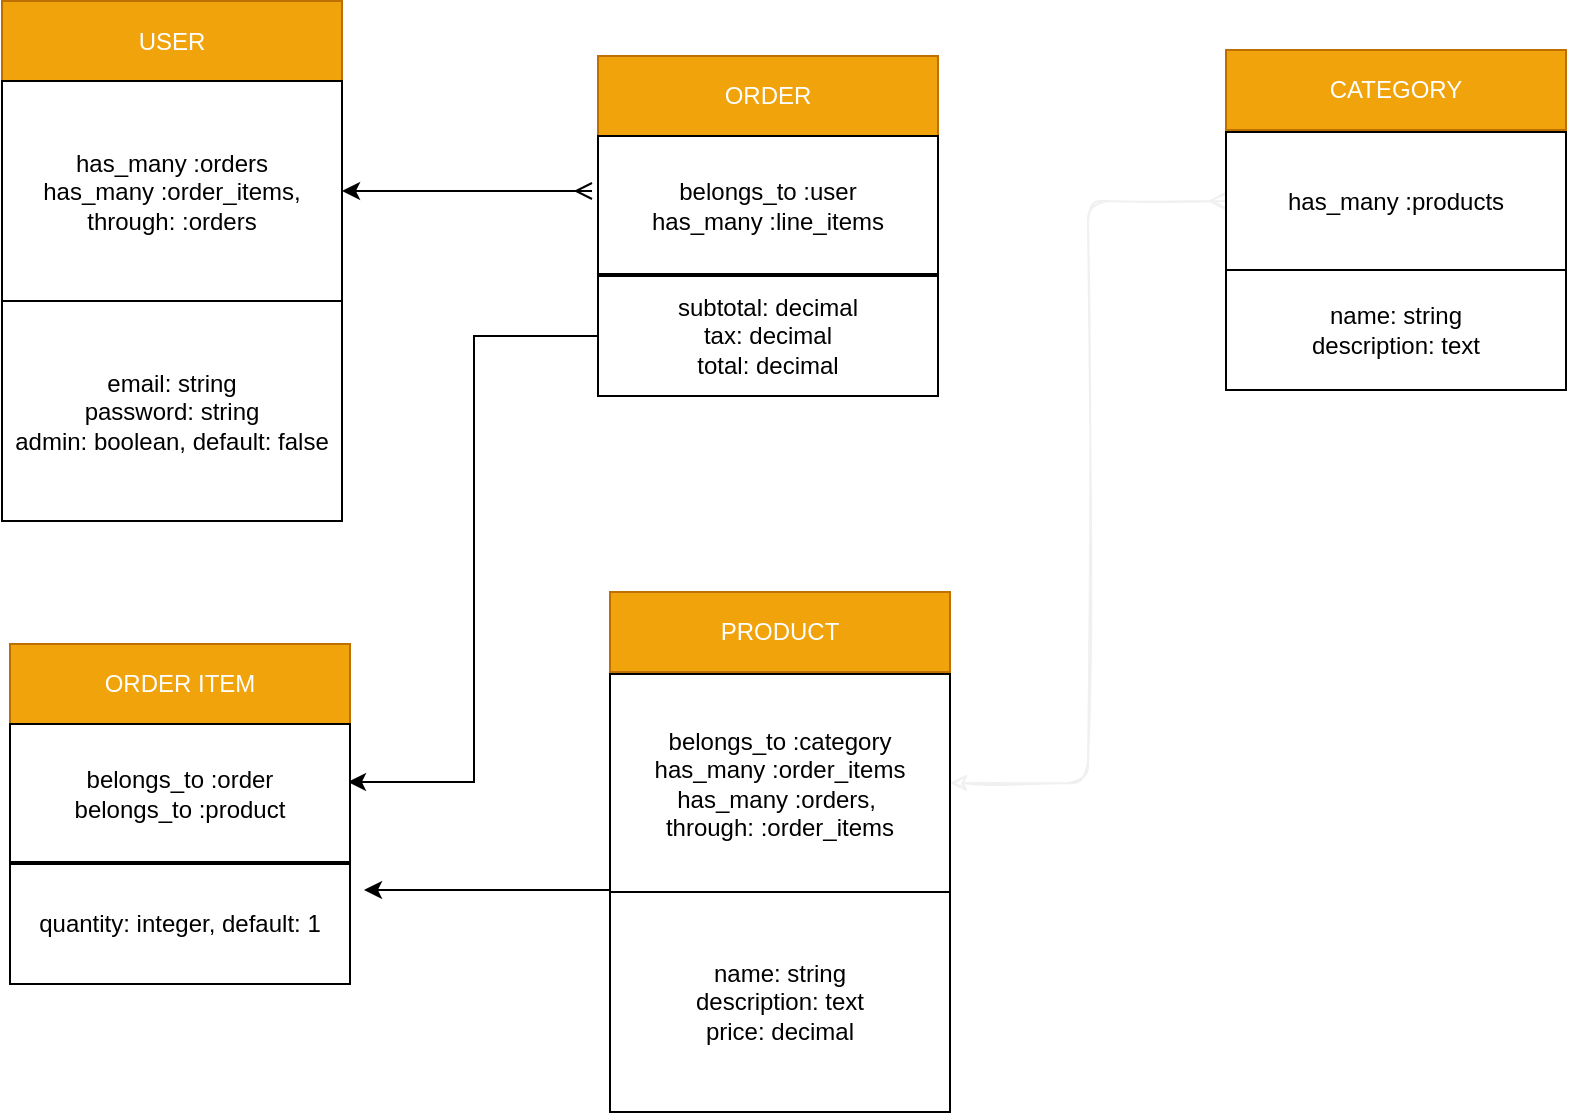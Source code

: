 <mxfile>
    <diagram id="GgGyAQL7Tlq910u7JSnT" name="Page-1">
        <mxGraphModel dx="523" dy="325" grid="0" gridSize="9" guides="1" tooltips="1" connect="1" arrows="1" fold="1" page="1" pageScale="1" pageWidth="850" pageHeight="1100" math="0" shadow="0">
            <root>
                <mxCell id="0"/>
                <mxCell id="1" parent="0"/>
                <mxCell id="42" value="USER" style="whiteSpace=wrap;html=1;rounded=0;fillColor=#f0a30a;strokeColor=#BD7000;fontColor=#ffffff;" parent="1" vertex="1">
                    <mxGeometry x="36" y="55.5" width="170" height="40" as="geometry"/>
                </mxCell>
                <mxCell id="100" style="edgeStyle=orthogonalEdgeStyle;rounded=0;orthogonalLoop=1;jettySize=auto;html=1;endArrow=ERmany;endFill=0;startArrow=classic;startFill=1;" parent="1" source="43" edge="1">
                    <mxGeometry relative="1" as="geometry">
                        <mxPoint x="331" y="150.5" as="targetPoint"/>
                    </mxGeometry>
                </mxCell>
                <mxCell id="43" value="has_many :orders&lt;br&gt;has_many :order_items, &lt;br&gt;through: :orders" style="whiteSpace=wrap;html=1;rounded=0;" parent="1" vertex="1">
                    <mxGeometry x="36" y="95.5" width="170" height="110" as="geometry"/>
                </mxCell>
                <mxCell id="61" value="email: string&lt;br&gt;password: string&lt;br&gt;admin: boolean, default: false&lt;br&gt;" style="whiteSpace=wrap;html=1;rounded=0;" parent="1" vertex="1">
                    <mxGeometry x="36" y="205.5" width="170" height="110" as="geometry"/>
                </mxCell>
                <mxCell id="63" value="PRODUCT" style="whiteSpace=wrap;html=1;rounded=0;fillColor=#f0a30a;strokeColor=#BD7000;fontColor=#ffffff;" parent="1" vertex="1">
                    <mxGeometry x="340" y="351" width="170" height="40" as="geometry"/>
                </mxCell>
                <mxCell id="64" value="name: string&lt;br&gt;description: text&lt;br&gt;price: decimal" style="whiteSpace=wrap;html=1;rounded=0;" parent="1" vertex="1">
                    <mxGeometry x="340" y="501" width="170" height="110" as="geometry"/>
                </mxCell>
                <mxCell id="98" style="edgeStyle=orthogonalEdgeStyle;rounded=1;sketch=1;jumpSize=4;orthogonalLoop=1;jettySize=auto;html=1;entryX=0;entryY=0.5;entryDx=0;entryDy=0;startArrow=classic;startFill=1;endArrow=ERmany;endFill=0;strokeColor=#f0f0f0;" parent="1" source="65" target="68" edge="1">
                    <mxGeometry relative="1" as="geometry"/>
                </mxCell>
                <mxCell id="113" style="edgeStyle=orthogonalEdgeStyle;rounded=0;orthogonalLoop=1;jettySize=auto;html=1;" parent="1" source="65" edge="1">
                    <mxGeometry relative="1" as="geometry">
                        <mxPoint x="217" y="500" as="targetPoint"/>
                        <Array as="points">
                            <mxPoint x="223" y="500"/>
                        </Array>
                    </mxGeometry>
                </mxCell>
                <mxCell id="65" value="belongs_to :category&lt;br&gt;has_many :order_items&lt;br&gt;has_many :orders,&amp;nbsp;&lt;br&gt;through: :order_items" style="whiteSpace=wrap;html=1;rounded=0;" parent="1" vertex="1">
                    <mxGeometry x="340" y="392" width="170" height="109" as="geometry"/>
                </mxCell>
                <mxCell id="66" value="CATEGORY" style="whiteSpace=wrap;html=1;rounded=0;fillColor=#f0a30a;strokeColor=#BD7000;fontColor=#ffffff;" parent="1" vertex="1">
                    <mxGeometry x="648" y="80" width="170" height="40" as="geometry"/>
                </mxCell>
                <mxCell id="67" value="name: string&lt;br&gt;description: text&lt;br&gt;" style="whiteSpace=wrap;html=1;rounded=0;" parent="1" vertex="1">
                    <mxGeometry x="648" y="190" width="170" height="60" as="geometry"/>
                </mxCell>
                <mxCell id="68" value="has_many :products" style="whiteSpace=wrap;html=1;rounded=0;" parent="1" vertex="1">
                    <mxGeometry x="648" y="121" width="170" height="69" as="geometry"/>
                </mxCell>
                <mxCell id="110" style="edgeStyle=orthogonalEdgeStyle;rounded=0;orthogonalLoop=1;jettySize=auto;html=1;entryX=0.994;entryY=0.42;entryDx=0;entryDy=0;entryPerimeter=0;" parent="1" source="72" target="106" edge="1">
                    <mxGeometry relative="1" as="geometry"/>
                </mxCell>
                <mxCell id="72" value="subtotal: decimal&lt;br&gt;tax: decimal&lt;br&gt;total: decimal" style="whiteSpace=wrap;html=1;rounded=0;" parent="1" vertex="1">
                    <mxGeometry x="334" y="193" width="170" height="60" as="geometry"/>
                </mxCell>
                <mxCell id="73" value="ORDER" style="whiteSpace=wrap;html=1;rounded=0;fillColor=#f0a30a;strokeColor=#BD7000;fontColor=#ffffff;" parent="1" vertex="1">
                    <mxGeometry x="334" y="83" width="170" height="40" as="geometry"/>
                </mxCell>
                <mxCell id="74" value="belongs_to :user&lt;br&gt;has_many :line_items" style="whiteSpace=wrap;html=1;rounded=0;" parent="1" vertex="1">
                    <mxGeometry x="334" y="123" width="170" height="69" as="geometry"/>
                </mxCell>
                <mxCell id="104" value="quantity: integer, default: 1" style="whiteSpace=wrap;html=1;rounded=0;" parent="1" vertex="1">
                    <mxGeometry x="40" y="487" width="170" height="60" as="geometry"/>
                </mxCell>
                <mxCell id="105" value="ORDER ITEM" style="whiteSpace=wrap;html=1;rounded=0;fillColor=#f0a30a;strokeColor=#BD7000;fontColor=#ffffff;" parent="1" vertex="1">
                    <mxGeometry x="40" y="377" width="170" height="40" as="geometry"/>
                </mxCell>
                <mxCell id="106" value="belongs_to :order&lt;br&gt;belongs_to :product" style="whiteSpace=wrap;html=1;rounded=0;" parent="1" vertex="1">
                    <mxGeometry x="40" y="417" width="170" height="69" as="geometry"/>
                </mxCell>
            </root>
        </mxGraphModel>
    </diagram>
</mxfile>